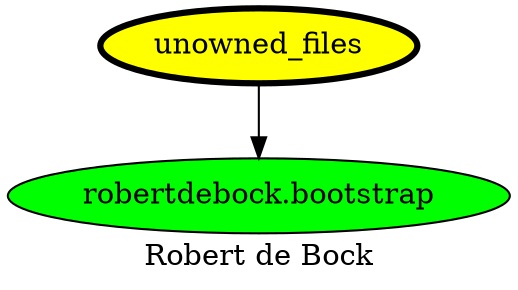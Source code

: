 digraph PhiloDilemma {
  label = "Robert de Bock" ;
  overlap=false
  {
    "unowned_files" [fillcolor=yellow style=filled penwidth=3]
    "robertdebock.bootstrap" [fillcolor=green style=filled]
  }
  "unowned_files" -> "robertdebock.bootstrap"
}
